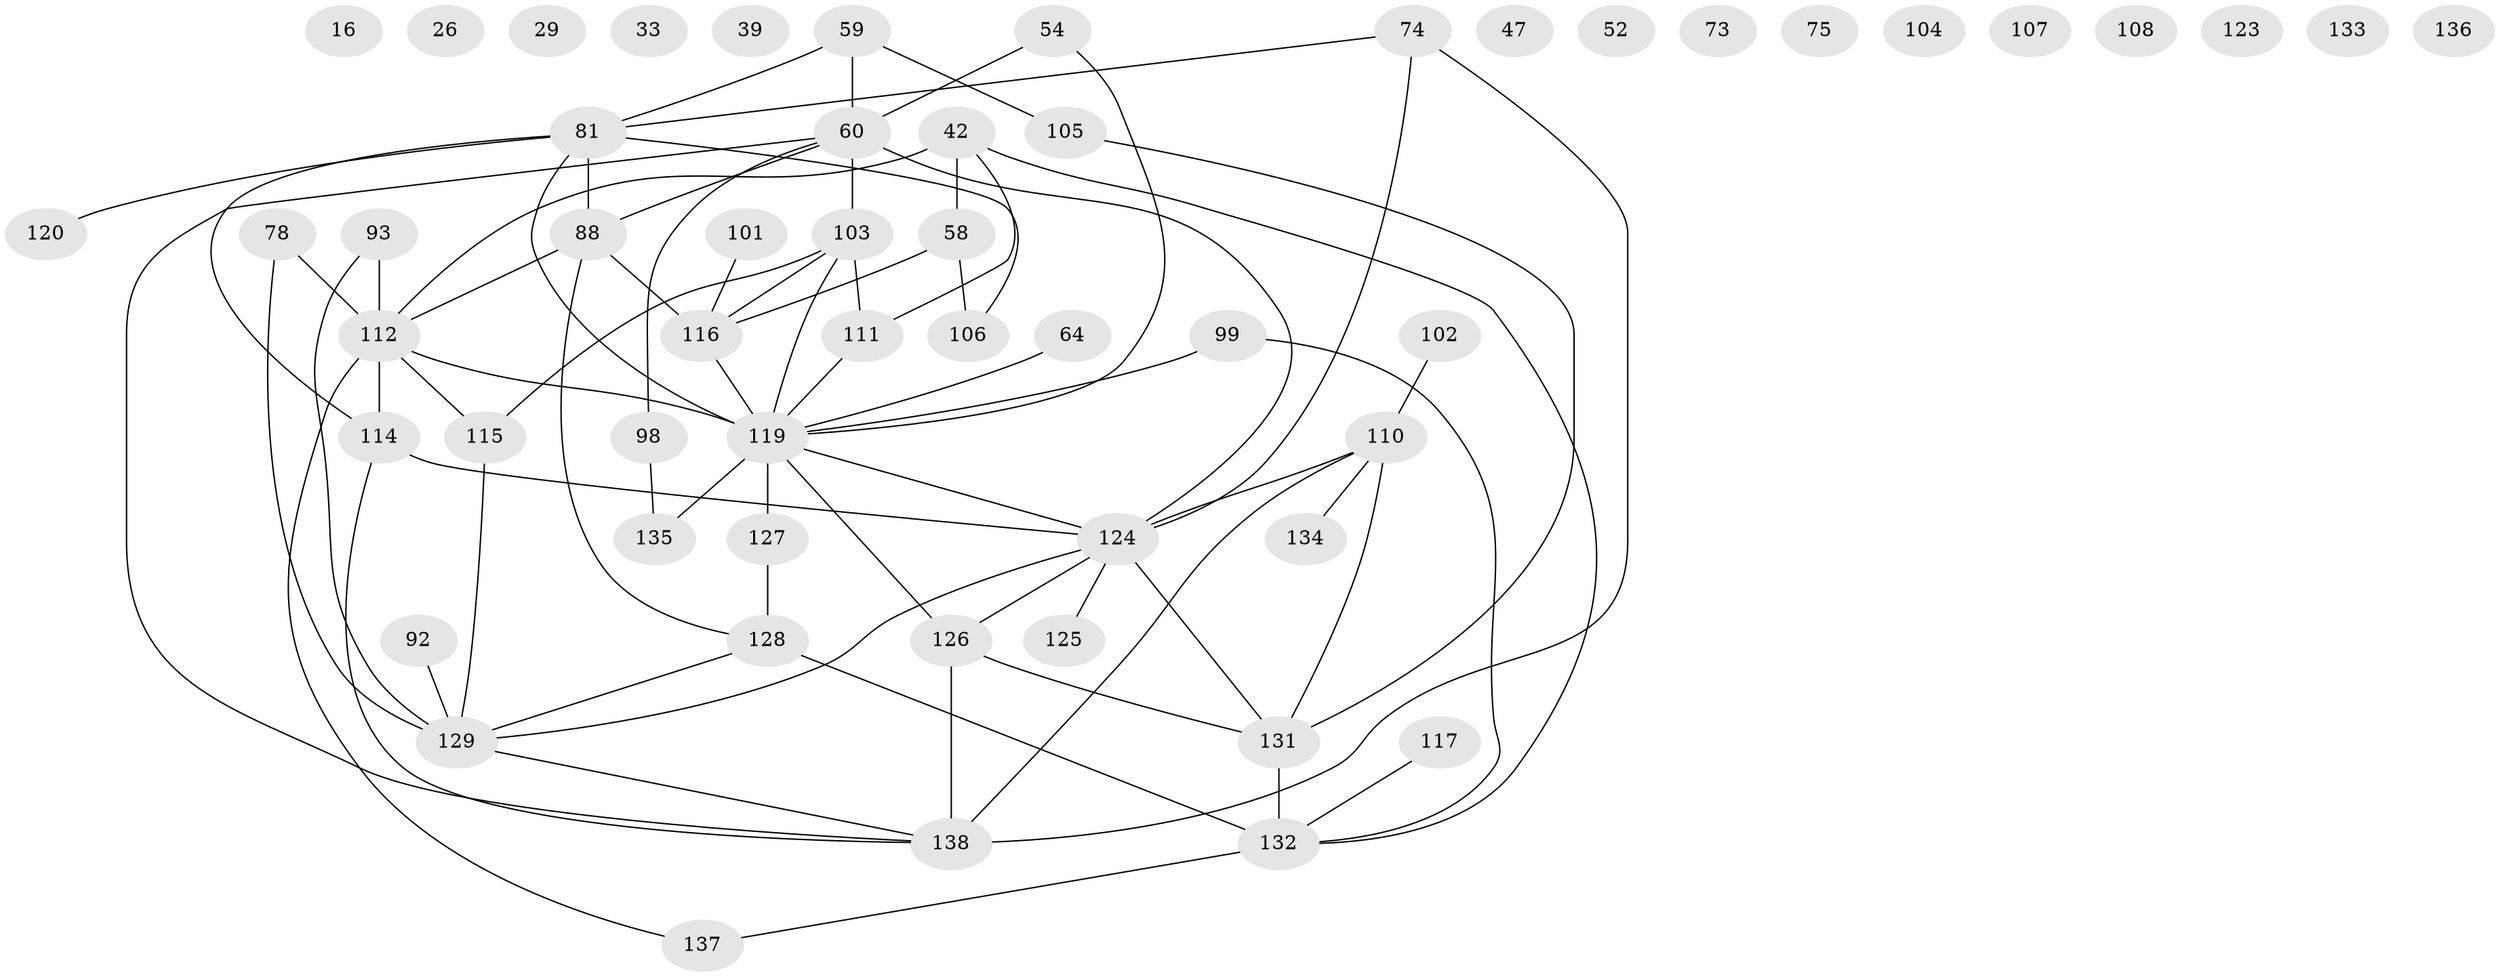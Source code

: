 // original degree distribution, {5: 0.06521739130434782, 4: 0.15217391304347827, 2: 0.2536231884057971, 3: 0.2318840579710145, 1: 0.15942028985507245, 0: 0.09420289855072464, 6: 0.036231884057971016, 7: 0.007246376811594203}
// Generated by graph-tools (version 1.1) at 2025/43/03/04/25 21:43:20]
// undirected, 55 vertices, 73 edges
graph export_dot {
graph [start="1"]
  node [color=gray90,style=filled];
  16;
  26;
  29;
  33;
  39;
  42 [super="+30"];
  47;
  52;
  54;
  58 [super="+28"];
  59 [super="+25"];
  60 [super="+12"];
  64;
  73;
  74 [super="+2"];
  75;
  78 [super="+67"];
  81 [super="+4+37"];
  88 [super="+72+86"];
  92 [super="+90"];
  93 [super="+3+85"];
  98;
  99;
  101;
  102 [super="+55"];
  103 [super="+9+100"];
  104 [super="+15"];
  105 [super="+63"];
  106;
  107;
  108;
  110 [super="+36+84"];
  111 [super="+21+87+94"];
  112 [super="+18+44+95"];
  114 [super="+76+70"];
  115 [super="+10"];
  116 [super="+17+22+62"];
  117 [super="+77"];
  119 [super="+40+41+89"];
  120;
  123 [super="+14"];
  124 [super="+24+109+11+91+83"];
  125;
  126;
  127 [super="+7"];
  128;
  129 [super="+23+118+1"];
  131 [super="+57"];
  132 [super="+61+53+121"];
  133;
  134;
  135;
  136;
  137 [super="+48+71+80"];
  138 [super="+5+79+96+130"];
  42 -- 112;
  42 -- 58 [weight=2];
  42 -- 132;
  42 -- 111;
  54 -- 119;
  54 -- 60;
  58 -- 106;
  58 -- 116;
  59 -- 60 [weight=2];
  59 -- 81;
  59 -- 105;
  60 -- 98;
  60 -- 103 [weight=2];
  60 -- 138;
  60 -- 88;
  60 -- 124 [weight=2];
  64 -- 119;
  74 -- 81;
  74 -- 138 [weight=2];
  74 -- 124 [weight=2];
  78 -- 112;
  78 -- 129;
  81 -- 106;
  81 -- 119 [weight=2];
  81 -- 120;
  81 -- 88 [weight=2];
  81 -- 114;
  88 -- 112 [weight=3];
  88 -- 128;
  88 -- 116;
  92 -- 129;
  93 -- 112 [weight=2];
  93 -- 129 [weight=3];
  98 -- 135;
  99 -- 132;
  99 -- 119;
  101 -- 116;
  102 -- 110;
  103 -- 115 [weight=2];
  103 -- 116;
  103 -- 119;
  103 -- 111;
  105 -- 131;
  110 -- 134;
  110 -- 131 [weight=2];
  110 -- 138;
  110 -- 124;
  111 -- 119;
  112 -- 114;
  112 -- 137;
  112 -- 119 [weight=2];
  112 -- 115;
  114 -- 124;
  114 -- 138;
  115 -- 129;
  116 -- 119;
  117 -- 132;
  119 -- 127 [weight=2];
  119 -- 126;
  119 -- 135;
  119 -- 124;
  124 -- 129;
  124 -- 131;
  124 -- 125;
  124 -- 126;
  126 -- 131;
  126 -- 138 [weight=2];
  127 -- 128 [weight=2];
  128 -- 132;
  128 -- 129;
  129 -- 138 [weight=2];
  131 -- 132 [weight=2];
  132 -- 137;
}
